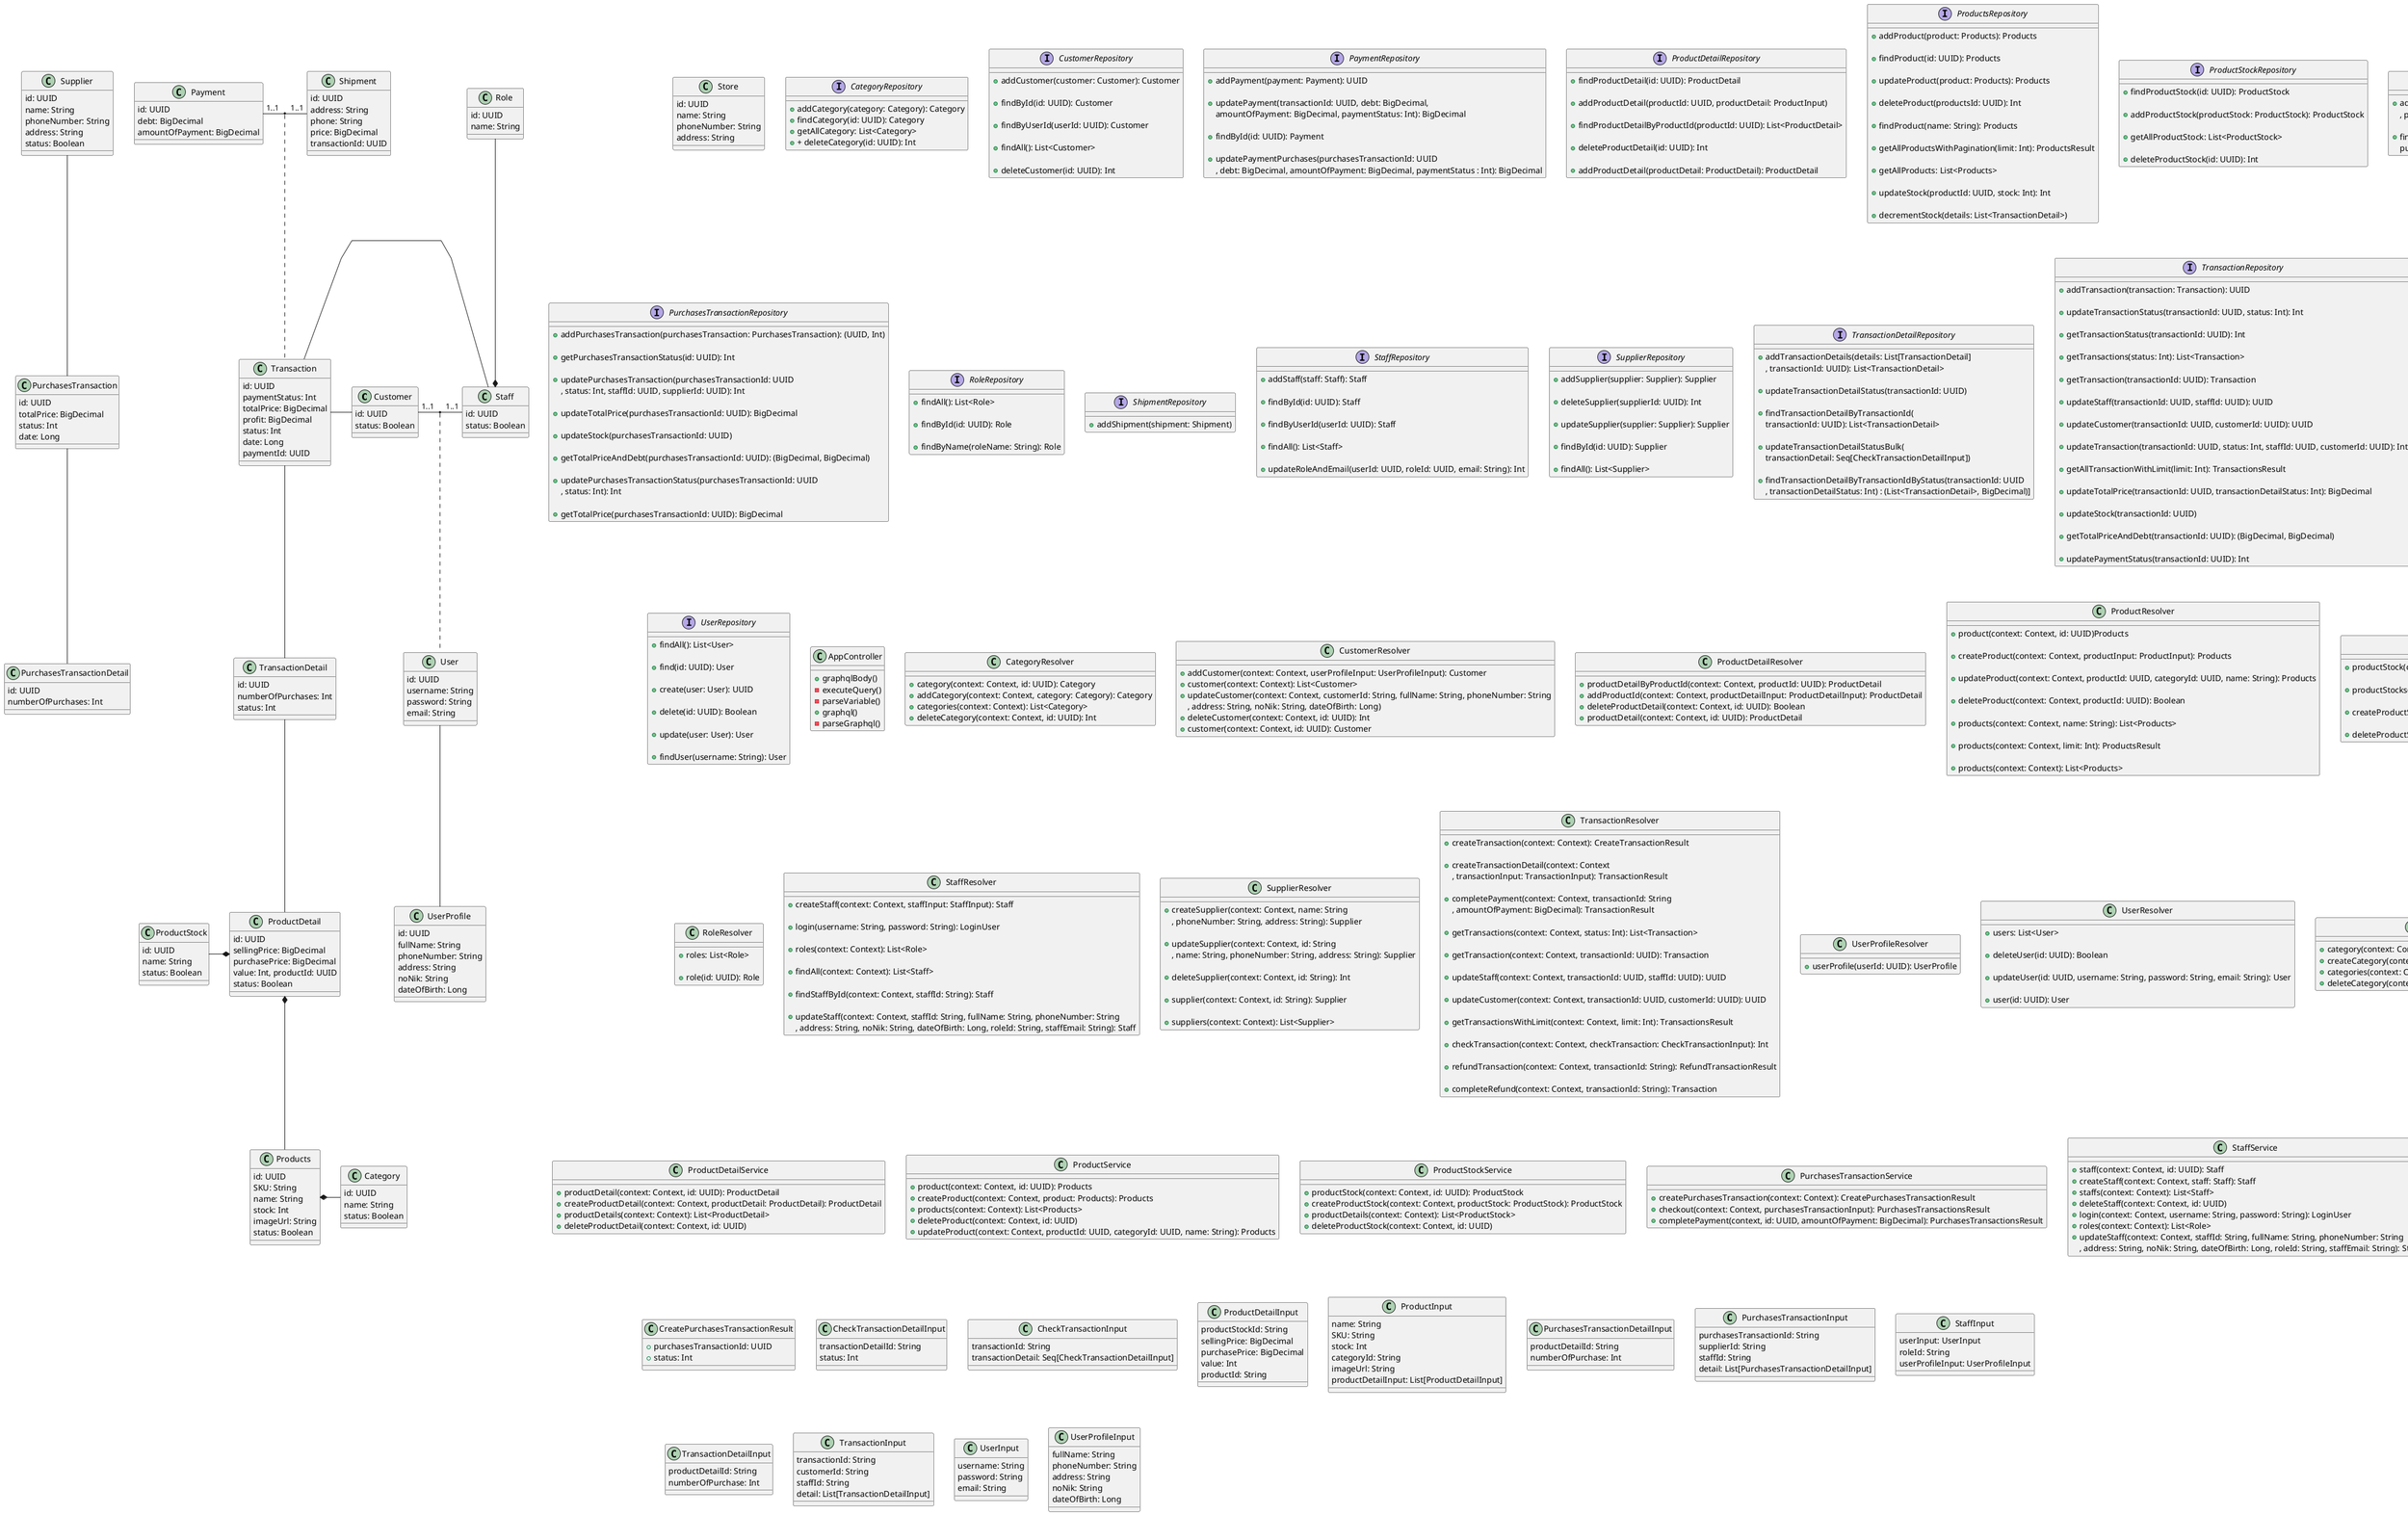 @startuml

Class Customer{
    id: UUID
    status: Boolean
}

Class User{
    id: UUID
    username: String
    password: String
    email: String
}

class Staff{
    id: UUID
    status: Boolean
}

Class UserProfile{
    id: UUID
    fullName: String
    phoneNumber: String
    address: String
    noNik: String
    dateOfBirth: Long
}

Class Category {
    id: UUID
    name: String
    status: Boolean
}

Class Payment{
    id: UUID
    debt: BigDecimal
    amountOfPayment: BigDecimal
}

Class ProductDetail{
    id: UUID
    sellingPrice: BigDecimal
    purchasePrice: BigDecimal
    value: Int, productId: UUID
    status: Boolean
}

class Products{
    id: UUID
    SKU: String
    name: String
    stock: Int
    imageUrl: String
    status: Boolean
}

class ProductStock{
    id: UUID
    name: String
    status: Boolean
}

class PurchasesTransaction{
    id: UUID
    totalPrice: BigDecimal
    status: Int
    date: Long
}

class PurchasesTransactionDetail{
    id: UUID
    numberOfPurchases: Int
}

class Role{
    id: UUID
    name: String
}

class Shipment{
    id: UUID
    address: String
    phone: String
    price: BigDecimal
    transactionId: UUID
}

class Store{
    id: UUID
    name: String
    phoneNumber: String
    address: String
}

class Supplier{
    id: UUID
    name: String
    phoneNumber: String
    address: String
    status: Boolean
}

class Transaction{
    id: UUID
    paymentStatus: Int
    totalPrice: BigDecimal
    profit: BigDecimal
    status: Int
    date: Long
    paymentId: UUID
}

class TransactionDetail{
    id: UUID
    numberOfPurchases: Int
    status: Int
}

interface CategoryRepository{
   {method} + addCategory(category: Category): Category
   {method} + findCategory(id: UUID): Category
   {method} + getAllCategory: List<Category>
   {method} +  {method}+ deleteCategory(id: UUID): Int
}

interface CustomerRepository {
  {method} + addCustomer(customer: Customer): Customer

  {method} + findById(id: UUID): Customer

  {method} + findByUserId(userId: UUID): Customer

  {method} + findAll(): List<Customer>

  {method} + deleteCustomer(id: UUID): Int
}

interface PaymentRepository {

  {method} + addPayment(payment: Payment): UUID

  {method} + updatePayment(transactionId: UUID, debt: BigDecimal,
  amountOfPayment: BigDecimal, paymentStatus: Int): BigDecimal

  {method} + findById(id: UUID): Payment

  {method} + updatePaymentPurchases(purchasesTransactionId: UUID
  , debt: BigDecimal, amountOfPayment: BigDecimal, paymentStatus : Int): BigDecimal
}

interface ProductDetailRepository {

  {method} + findProductDetail(id: UUID): ProductDetail

  {method} + addProductDetail(productId: UUID, productDetail: ProductInput)

  {method} + findProductDetailByProductId(productId: UUID): List<ProductDetail>

  {method} + deleteProductDetail(id: UUID): Int

  {method} + addProductDetail(productDetail: ProductDetail): ProductDetail
}

interface ProductsRepository {

  {method} + addProduct(product: Products): Products

  {method} + findProduct(id: UUID): Products

  {method} + updateProduct(product: Products): Products

  {method} + deleteProduct(productsId: UUID): Int

  {method} + findProduct(name: String): Products

  {method} + getAllProductsWithPagination(limit: Int): ProductsResult

  {method} + getAllProducts: List<Products>

  {method} + updateStock(productId: UUID, stock: Int): Int

  {method} + decrementStock(details: List<TransactionDetail>)

}

interface ProductStockRepository {

  {method} + findProductStock(id: UUID): ProductStock

  {method} + addProductStock(productStock: ProductStock): ProductStock

  {method} + getAllProductStock: List<ProductStock>

  {method} + deleteProductStock(id: UUID): Int

}

interface PurchasesTransactionDetailRepository {

  {method} + addPurchasesTransactionDetails(purchasesTransactionId: UUID
  , purchasesTransactionDetails: List<PurchasesTransactionDetail>): List<PurchasesTransactionDetail>

  {method} + findPurchasesTransactionDetailByPurchasesTransactionId(
  purchasesTransactionId: UUID): List<PurchasesTransactionDetail>

}

interface PurchasesTransactionRepository {

  {method} + addPurchasesTransaction(purchasesTransaction: PurchasesTransaction): (UUID, Int)

  {method} + getPurchasesTransactionStatus(id: UUID): Int

  {method} + updatePurchasesTransaction(purchasesTransactionId: UUID
  , status: Int, staffId: UUID, supplierId: UUID): Int

  {method} + updateTotalPrice(purchasesTransactionId: UUID): BigDecimal

  {method} + updateStock(purchasesTransactionId: UUID)

  {method} + getTotalPriceAndDebt(purchasesTransactionId: UUID): (BigDecimal, BigDecimal)

  {method} + updatePurchasesTransactionStatus(purchasesTransactionId: UUID
  , status: Int): Int

  {method} + getTotalPrice(purchasesTransactionId: UUID): BigDecimal

}

interface RoleRepository {
  {method} + findAll(): List<Role>

  {method} + findById(id: UUID): Role

  {method} + findByName(roleName: String): Role
}

interface ShipmentRepository {

  {method} + addShipment(shipment: Shipment)

}

interface StaffRepository {
   {method} + addStaff(staff: Staff): Staff

   {method} + findById(id: UUID): Staff

   {method} + findByUserId(userId: UUID): Staff

   {method} + findAll(): List<Staff>

   {method} + updateRoleAndEmail(userId: UUID, roleId: UUID, email: String): Int
}

interface SupplierRepository {

  {method} + addSupplier(supplier: Supplier): Supplier

  {method} + deleteSupplier(supplierId: UUID): Int

  {method} + updateSupplier(supplier: Supplier): Supplier

  {method} + findById(id: UUID): Supplier

  {method} + findAll(): List<Supplier>

}

interface TransactionDetailRepository {

  {method} + addTransactionDetails(details: List[TransactionDetail]
  , transactionId: UUID): List<TransactionDetail>

  {method} + updateTransactionDetailStatus(transactionId: UUID)

  {method} + findTransactionDetailByTransactionId(
  transactionId: UUID): List<TransactionDetail>

  {method} + updateTransactionDetailStatusBulk(
  transactionDetail: Seq[CheckTransactionDetailInput])

  {method} + findTransactionDetailByTransactionIdByStatus(transactionId: UUID
  , transactionDetailStatus: Int) : (List<TransactionDetail>, BigDecimal)]

}

interface TransactionRepository {

  {method} + addTransaction(transaction: Transaction): UUID

  {method} + updateTransactionStatus(transactionId: UUID, status: Int): Int

  {method} + getTransactionStatus(transactionId: UUID): Int

  {method} + getTransactions(status: Int): List<Transaction>

  {method} + getTransaction(transactionId: UUID): Transaction

  {method} + updateStaff(transactionId: UUID, staffId: UUID): UUID

  {method} + updateCustomer(transactionId: UUID, customerId: UUID): UUID

  {method} + updateTransaction(transactionId: UUID, status: Int, staffId: UUID, customerId: UUID): Int

  {method} + getAllTransactionWithLimit(limit: Int): TransactionsResult

  {method} + updateTotalPrice(transactionId: UUID, transactionDetailStatus: Int): BigDecimal

  {method} + updateStock(transactionId: UUID)

  {method} + getTotalPriceAndDebt(transactionId: UUID): (BigDecimal, BigDecimal)

  {method} + updatePaymentStatus(transactionId: UUID): Int

}

interface UserProfileRepository {

  {method} + findByUserId(userId: UUID): UserProfile

  {method} + addUserProfile(userProfile: UserProfile): UserProfile

  {method} + findById(id: UUID): UserProfile

  {method} + updateUserProfile(userProfile: UserProfile): Int
}

interface UserRepository {

  {method} + findAll(): List<User>

  {method} + find(id: UUID): User

  {method} + create(user: User): UUID

  {method} + delete(id: UUID): Boolean

  {method} + update(user: User): User

  {method} + findUser(username: String): User

}

class AppController{
    {method} + graphqlBody()
    {method} - executeQuery()
    {method} - parseVariable()
}

class CategoryResolver{
    {method} + category(context: Context, id: UUID): Category
    {method} + addCategory(context: Context, category: Category): Category
    {method} + categories(context: Context): List<Category>
    {method} + deleteCategory(context: Context, id: UUID): Int
}

class CustomerResolver{
    {method} + addCustomer(context: Context, userProfileInput: UserProfileInput): Customer
    {method} + customer(context: Context): List<Customer>
    {method} + updateCustomer(context: Context, customerId: String, fullName: String, phoneNumber: String
    , address: String, noNik: String, dateOfBirth: Long)
    {method} + deleteCustomer(context: Context, id: UUID): Int
    {method} + customer(context: Context, id: UUID): Customer
}

class ProductDetailResolver{
    {method} + productDetailByProductId(context: Context, productId: UUID): ProductDetail
    {method} + addProductId(context: Context, productDetailInput: ProductDetailInput): ProductDetail
    {method} + deleteProductDetail(context: Context, id: UUID): Boolean
    {method} + productDetail(context: Context, id: UUID): ProductDetail
}

class ProductResolver {

  {method} + product(context: Context, id: UUID)Products

  {method} + createProduct(context: Context, productInput: ProductInput): Products

  {method} + updateProduct(context: Context, productId: UUID, categoryId: UUID, name: String): Products

  {method} + deleteProduct(context: Context, productId: UUID): Boolean

  {method} + products(context: Context, name: String): List<Products>

  {method} + products(context: Context, limit: Int): ProductsResult

  {method} + products(context: Context): List<Products>

}

class ProductStockResolver{

  {method} +  productStock(context: Context, id: UUID): ProductStock

  {method} +  productStocks(context: Context): List<ProductStock>

  {method} +  createProductStock(context: Context, productStock: ProductStock): ProductStock

  {method} +  deleteProductStock(context: Context, id: UUID): Int

}

class PurchasesTransactionResolver {

  {method} + createPurchasesTransaction(
  context: Context): CreatePurchasesTransactionResult

  {method} + checkout(context: Context
  , purchasesTransactionInput: PurchasesTransactionInput): PurchasesTransactionsResult

  {method} + completePayment(context: Context, purchasesTransactionId: String
  , amountOfPayment: BigDecimal): PurchasesTransactionsResult

}

class RoleResolver{

  {method} + roles: List<Role>

  {method} + role(id: UUID): Role

}

class StaffResolver {
  {method} + createStaff(context: Context, staffInput: StaffInput): Staff

  {method} + login(username: String, password: String): LoginUser

  {method} + roles(context: Context): List<Role>

  {method} + findAll(context: Context): List<Staff>

  {method} + findStaffById(context: Context, staffId: String): Staff

  {method} + updateStaff(context: Context, staffId: String, fullName: String, phoneNumber: String
                  , address: String, noNik: String, dateOfBirth: Long, roleId: String, staffEmail: String): Staff
}

class SupplierResolver {

  {method} + createSupplier(context: Context, name: String
  , phoneNumber: String, address: String): Supplier

  {method} + updateSupplier(context: Context, id: String
  , name: String, phoneNumber: String, address: String): Supplier

  {method} + deleteSupplier(context: Context, id: String): Int

  {method} + supplier(context: Context, id: String): Supplier

  {method} + suppliers(context: Context): List<Supplier>

}

class TransactionResolver {

  {method} + createTransaction(context: Context): CreateTransactionResult

  {method} + createTransactionDetail(context: Context
  , transactionInput: TransactionInput): TransactionResult

  {method} + completePayment(context: Context, transactionId: String
  , amountOfPayment: BigDecimal): TransactionResult

  {method} + getTransactions(context: Context, status: Int): List<Transaction>

  {method} + getTransaction(context: Context, transactionId: UUID): Transaction

  {method} + updateStaff(context: Context, transactionId: UUID, staffId: UUID): UUID

  {method} + updateCustomer(context: Context, transactionId: UUID, customerId: UUID): UUID

  {method} + getTransactionsWithLimit(context: Context, limit: Int): TransactionsResult

  {method} + checkTransaction(context: Context, checkTransaction: CheckTransactionInput): Int

  {method} + refundTransaction(context: Context, transactionId: String): RefundTransactionResult

  {method} + completeRefund(context: Context, transactionId: String): Transaction

}

class UserProfileResolver{

  {method} + userProfile(userId: UUID): UserProfile

}

class UserResolver {

  {method} + users: List<User>

  {method} + deleteUser(id: UUID): Boolean

  {method} + updateUser(id: UUID, username: String, password: String, email: String): User

  {method} + user(id: UUID): User

}


class CategoryService {
    {method} + category(context: Context, id: UUID): Category
    {method} + createCategory(context: Context, category: Category): Category
    {method} + categories(context: Context): List<Category>
    {method} + deleteCategory(context: Context, id: UUID)
}

class CustomerService {
    {method} + customer(context: Context, id: UUID): Customer
    {method} + createCustomer(context: Context, customer: Customer): Customer
    {method} + customers(context: Context): List<Customer>
    {method} + deleteCustomer(context: Context, id: UUID)
    {method} + updateCustomer(context: Context, customerId: UUID, fullName: String, phoneNumber: String
               , address: String, noNik: String, dateOfBirth: Long)
}

class ProductDetailService {
    {method} + productDetail(context: Context, id: UUID): ProductDetail
    {method} + createProductDetail(context: Context, productDetail: ProductDetail): ProductDetail
    {method} + productDetails(context: Context): List<ProductDetail>
    {method} + deleteProductDetail(context: Context, id: UUID)
}

class ProductService {
    {method} + product(context: Context, id: UUID): Products
    {method} + createProduct(context: Context, product: Products): Products
    {method} + products(context: Context): List<Products>
    {method} + deleteProduct(context: Context, id: UUID)
    {method} + updateProduct(context: Context, productId: UUID, categoryId: UUID, name: String): Products
}

class ProductStockService {
    {method} + productStock(context: Context, id: UUID): ProductStock
    {method} + createProductStock(context: Context, productStock: ProductStock): ProductStock
    {method} + productDetails(context: Context): List<ProductStock>
    {method} + deleteProductStock(context: Context, id: UUID)
}

class PurchasesTransactionService {
    {method} + createPurchasesTransaction(context: Context): CreatePurchasesTransactionResult
    {method} + checkout(context: Context, purchasesTransactionInput): PurchasesTransactionsResult
    {method} + completePayment(context, id: UUID, amountOfPayment: BigDecimal): PurchasesTransactionsResult
}

class StaffService {
    {method} + staff(context: Context, id: UUID): Staff
    {method} + createStaff(context: Context, staff: Staff): Staff
    {method} + staffs(context: Context): List<Staff>
    {method} + deleteStaff(context: Context, id: UUID)
    {method} + login(context: Context, username: String, password: String): LoginUser
    {method} + roles(context: Context): List<Role>
    {method} + updateStaff(context: Context, staffId: String, fullName: String, phoneNumber: String
                           , address: String, noNik: String, dateOfBirth: Long, roleId: String, staffEmail: String): Staff
}

class SupplierService {
    {method} + supplier(context: Context, id: UUID): Supplier
    {method} + createSupplier(context: Context, supplier: Supplier): Supplier
    {method} + suppliers(context: Context): List<Supplier>
    {method} + deleteSupplier(context: Context, id: UUID)
}

class TransactionService {
    {method} + createTransaction(context: Context): CreateTransactionResult
    {method} + checkout(context: Context, transactionInput: TransactionInput): TransactionResult
    {method} + completePayment(context: Context, id: UUID, amountOfPayment: BigDecimal): TransactionResult
    {method} + checkTransaction(context: Context, checkTransaction: CheckTransactionInput)
    {method} + refundTransaction(context: Context, id: UUID): RefundTransactionResult
    {method} + completeRefund(context: Context, id: UUID): Transaction
    {method} + transaction(context: Context, id: UUID): Transaction
    {method} + transaction(context: Context, status: Int): List<Transaction>
    {method} + transactions(context: Context)
}

class AppController{
    {method} + graphql()
    {method} - parseGraphql()
}

class CreateTransactionResult{
    + transactionId: UUID
    + status: Int
}

class CreatePurchasesTransactionResult{
    + purchasesTransactionId: UUID
    + status: Int
}

class CheckTransactionDetailInput{
    transactionDetailId: String
    status: Int
}

class CheckTransactionInput{
    transactionId: String
    transactionDetail: Seq[CheckTransactionDetailInput]
}

class ProductDetailInput{
    productStockId: String
    sellingPrice: BigDecimal
    purchasePrice: BigDecimal
    value: Int
    productId: String
}

class ProductInput{
    name: String
    SKU: String
    stock: Int
    categoryId: String
    imageUrl: String
    productDetailInput: List[ProductDetailInput]
 }

class PurchasesTransactionDetailInput{
    productDetailId: String
    numberOfPurchase: Int
}

class PurchasesTransactionInput{
    purchasesTransactionId: String
    supplierId: String
    staffId: String
    detail: List[PurchasesTransactionDetailInput]
 }

class StaffInput{
    userInput: UserInput
    roleId: String
    userProfileInput: UserProfileInput
}

class TransactionDetailInput{
    productDetailId: String
    numberOfPurchase: Int
}

class TransactionInput{
    transactionId: String
    customerId: String
    staffId: String
    detail: List[TransactionDetailInput]
 }

class UserInput{
    username: String
    password: String
    email: String
}

class UserProfileInput{
    fullName: String
    phoneNumber: String
    address: String
    noNik: String
    dateOfBirth: Long
}

skinparam linetype polyline
'skinparam linetype ortho
User -down- UserProfile
Customer "1..1" - "1..1" Staff
(Customer, Staff) .. User
Staff -left- Transaction
Customer -left- Transaction
Staff *-up- Role

ProductDetail -up- TransactionDetail
ProductDetail *-left- ProductStock
ProductDetail *-down- Products
Products *-right-Category

Payment "1..1" - "1..1" Shipment
(Payment, Shipment) .. Transaction
Transaction -down- TransactionDetail
PurchasesTransaction -up- Supplier
PurchasesTransaction -down- PurchasesTransactionDetail
@enduml